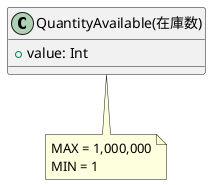 @startuml QuantityAvailable

class "QuantityAvailable(在庫数)" as QuantityAvailable {
    + value: Int
}

note bottom of QuantityAvailable
    MAX = 1,000,000
    MIN = 1
end note

@enduml